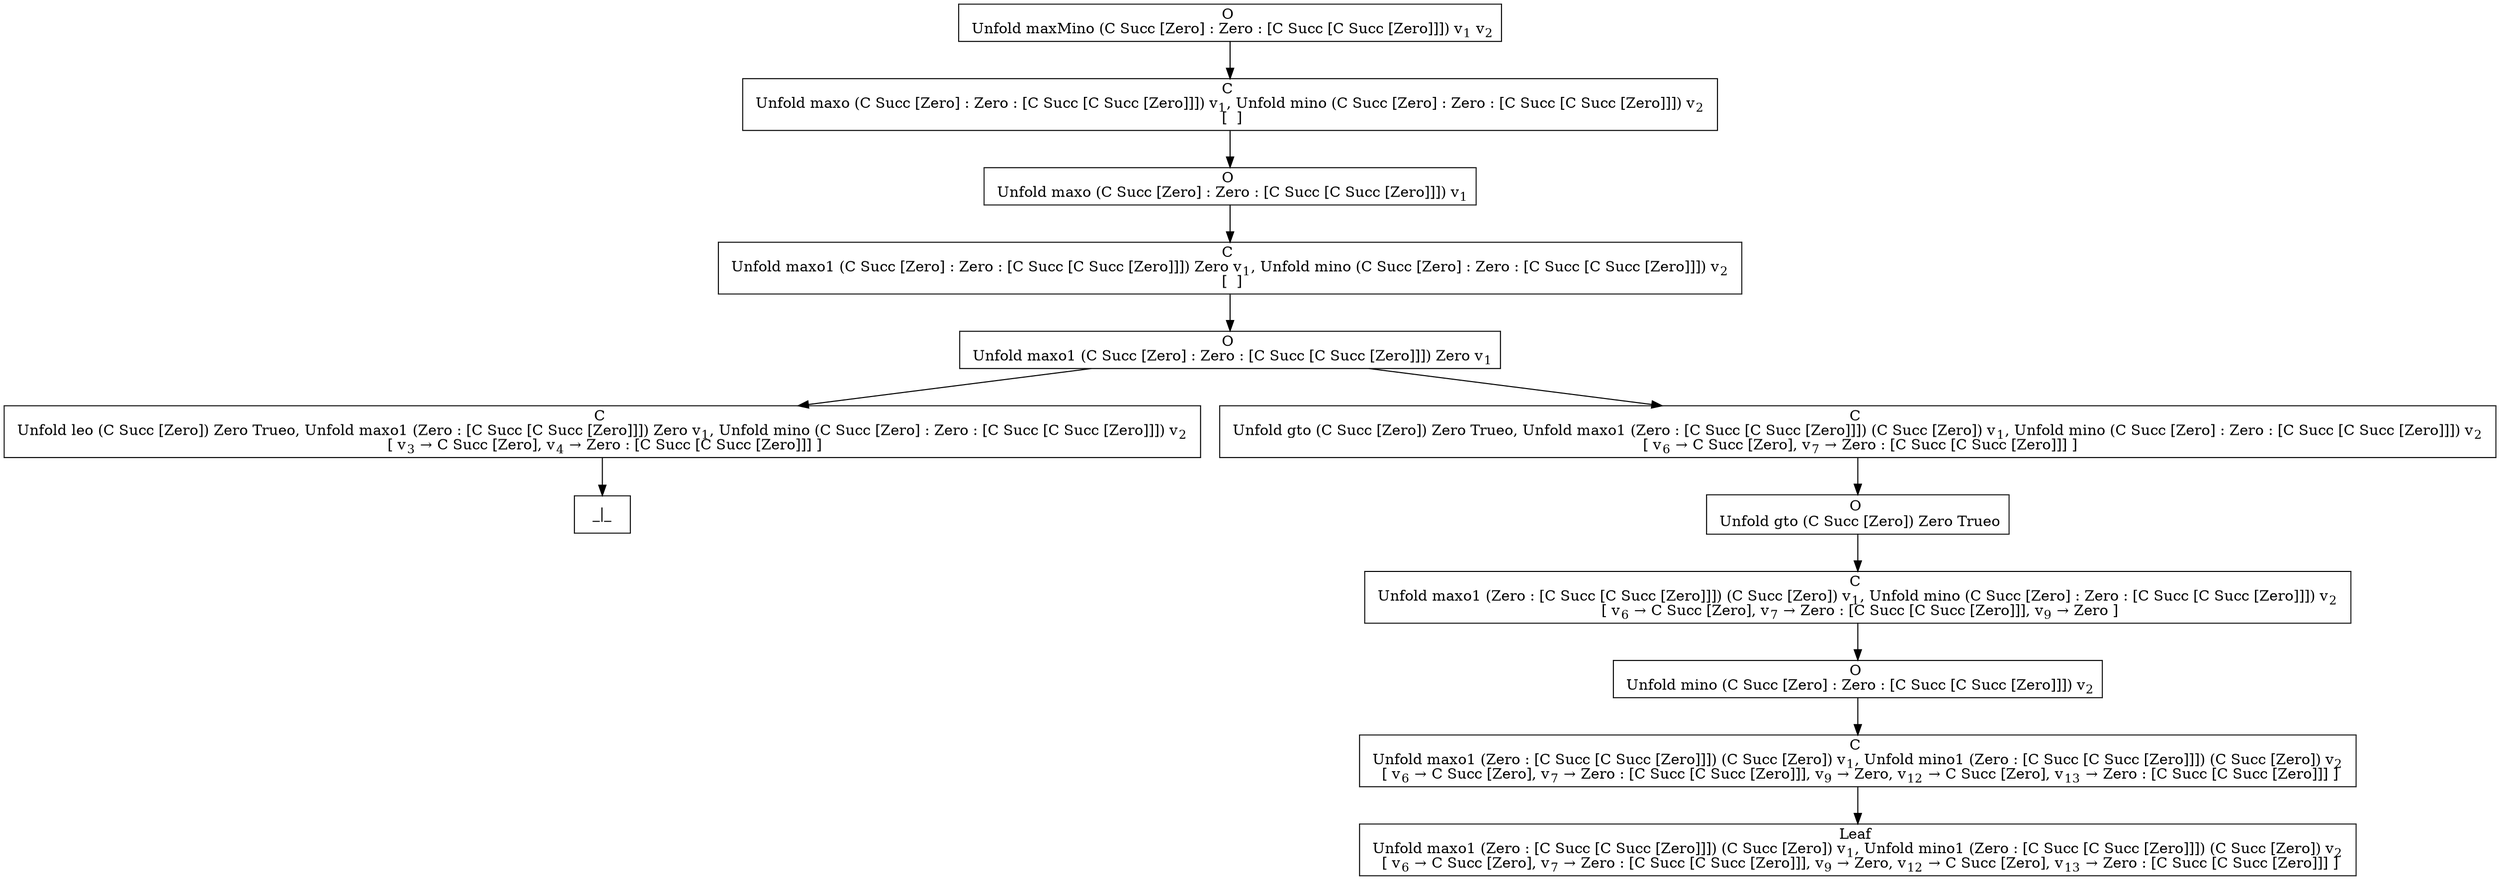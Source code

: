 digraph {
    graph [rankdir=TB
          ,bgcolor=transparent];
    node [shape=box
         ,fillcolor=white
         ,style=filled];
    0 [label=<O <BR/> Unfold maxMino (C Succ [Zero] : Zero : [C Succ [C Succ [Zero]]]) v<SUB>1</SUB> v<SUB>2</SUB>>];
    1 [label=<C <BR/> Unfold maxo (C Succ [Zero] : Zero : [C Succ [C Succ [Zero]]]) v<SUB>1</SUB>, Unfold mino (C Succ [Zero] : Zero : [C Succ [C Succ [Zero]]]) v<SUB>2</SUB> <BR/>  [  ] >];
    2 [label=<O <BR/> Unfold maxo (C Succ [Zero] : Zero : [C Succ [C Succ [Zero]]]) v<SUB>1</SUB>>];
    3 [label=<C <BR/> Unfold maxo1 (C Succ [Zero] : Zero : [C Succ [C Succ [Zero]]]) Zero v<SUB>1</SUB>, Unfold mino (C Succ [Zero] : Zero : [C Succ [C Succ [Zero]]]) v<SUB>2</SUB> <BR/>  [  ] >];
    4 [label=<O <BR/> Unfold maxo1 (C Succ [Zero] : Zero : [C Succ [C Succ [Zero]]]) Zero v<SUB>1</SUB>>];
    5 [label=<C <BR/> Unfold leo (C Succ [Zero]) Zero Trueo, Unfold maxo1 (Zero : [C Succ [C Succ [Zero]]]) Zero v<SUB>1</SUB>, Unfold mino (C Succ [Zero] : Zero : [C Succ [C Succ [Zero]]]) v<SUB>2</SUB> <BR/>  [ v<SUB>3</SUB> &rarr; C Succ [Zero], v<SUB>4</SUB> &rarr; Zero : [C Succ [C Succ [Zero]]] ] >];
    6 [label=<C <BR/> Unfold gto (C Succ [Zero]) Zero Trueo, Unfold maxo1 (Zero : [C Succ [C Succ [Zero]]]) (C Succ [Zero]) v<SUB>1</SUB>, Unfold mino (C Succ [Zero] : Zero : [C Succ [C Succ [Zero]]]) v<SUB>2</SUB> <BR/>  [ v<SUB>6</SUB> &rarr; C Succ [Zero], v<SUB>7</SUB> &rarr; Zero : [C Succ [C Succ [Zero]]] ] >];
    7 [label=<_|_>];
    8 [label=<O <BR/> Unfold gto (C Succ [Zero]) Zero Trueo>];
    9 [label=<C <BR/> Unfold maxo1 (Zero : [C Succ [C Succ [Zero]]]) (C Succ [Zero]) v<SUB>1</SUB>, Unfold mino (C Succ [Zero] : Zero : [C Succ [C Succ [Zero]]]) v<SUB>2</SUB> <BR/>  [ v<SUB>6</SUB> &rarr; C Succ [Zero], v<SUB>7</SUB> &rarr; Zero : [C Succ [C Succ [Zero]]], v<SUB>9</SUB> &rarr; Zero ] >];
    10 [label=<O <BR/> Unfold mino (C Succ [Zero] : Zero : [C Succ [C Succ [Zero]]]) v<SUB>2</SUB>>];
    11 [label=<C <BR/> Unfold maxo1 (Zero : [C Succ [C Succ [Zero]]]) (C Succ [Zero]) v<SUB>1</SUB>, Unfold mino1 (Zero : [C Succ [C Succ [Zero]]]) (C Succ [Zero]) v<SUB>2</SUB> <BR/>  [ v<SUB>6</SUB> &rarr; C Succ [Zero], v<SUB>7</SUB> &rarr; Zero : [C Succ [C Succ [Zero]]], v<SUB>9</SUB> &rarr; Zero, v<SUB>12</SUB> &rarr; C Succ [Zero], v<SUB>13</SUB> &rarr; Zero : [C Succ [C Succ [Zero]]] ] >];
    12 [label=<Leaf <BR/> Unfold maxo1 (Zero : [C Succ [C Succ [Zero]]]) (C Succ [Zero]) v<SUB>1</SUB>, Unfold mino1 (Zero : [C Succ [C Succ [Zero]]]) (C Succ [Zero]) v<SUB>2</SUB> <BR/>  [ v<SUB>6</SUB> &rarr; C Succ [Zero], v<SUB>7</SUB> &rarr; Zero : [C Succ [C Succ [Zero]]], v<SUB>9</SUB> &rarr; Zero, v<SUB>12</SUB> &rarr; C Succ [Zero], v<SUB>13</SUB> &rarr; Zero : [C Succ [C Succ [Zero]]] ] >];
    0 -> 1 [label=""];
    1 -> 2 [label=""];
    2 -> 3 [label=""];
    3 -> 4 [label=""];
    4 -> 5 [label=""];
    4 -> 6 [label=""];
    5 -> 7 [label=""];
    6 -> 8 [label=""];
    8 -> 9 [label=""];
    9 -> 10 [label=""];
    10 -> 11 [label=""];
    11 -> 12 [label=""];
}